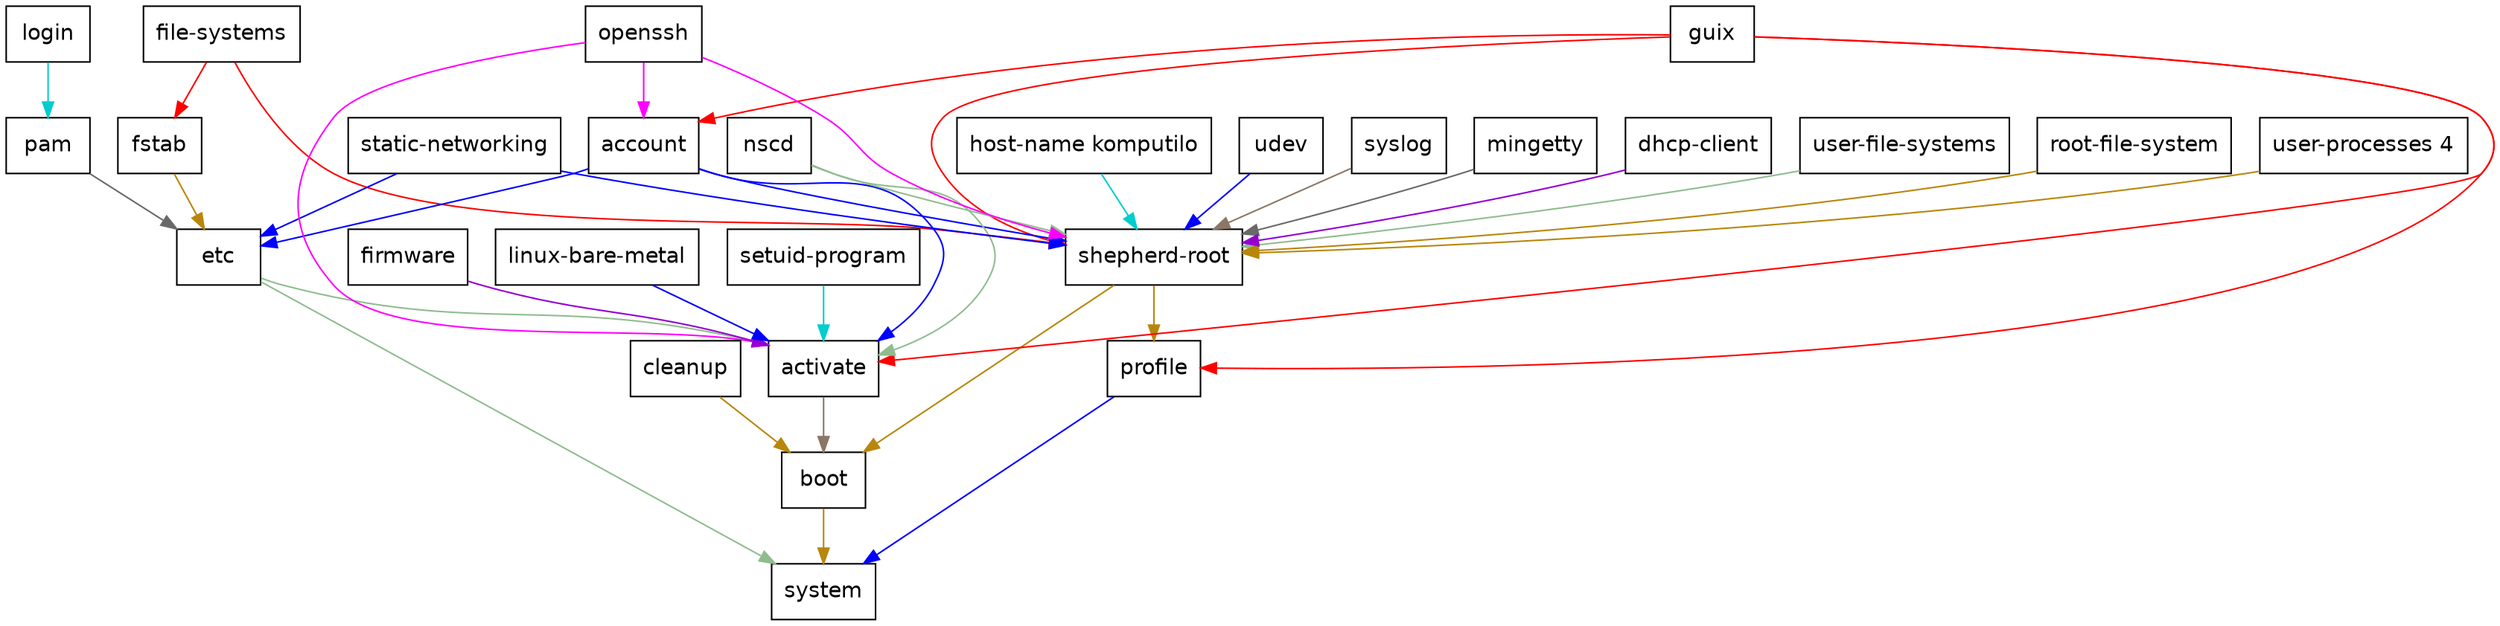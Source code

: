 digraph "Guix service" {
  fontsize=20;
  "84253216" [label = "system", shape = box, fontname = Helvetica];
  "84251072" -> "84253216" [color = blue];
  "84251200" -> "84253216" [color = darkseagreen];
  "66509216" -> "84253216" [color = darkgoldenrod];
  "84251072" [label = "profile", shape = box, fontname = Helvetica];
  "66790304" -> "84251072" [color = darkgoldenrod];
  "56553696" -> "84251072" [color = red];
  "66790304" [label = "shepherd-root", shape = box, fontname = Helvetica];
  "84228768" -> "66790304" [color = red];
  "84228736" -> "66790304" [color = darkseagreen];
  "84100544" -> "66790304" [color = darkgoldenrod];
  "84228704" -> "66790304" [color = darkgoldenrod];
  "84228672" -> "66790304" [color = cyan3];
  "84253088" -> "66790304" [color = blue];
  "56573696" -> "66790304" [color = blue];
  "56553664" -> "66790304" [color = darkseagreen];
  "56553696" -> "66790304" [color = red];
  "56554304" -> "66790304" [color = peachpuff4];
  "56554400" -> "66790304" [color = blue];
  "56554432" -> "66790304" [color = dimgrey];
  "74365408" -> "66790304" [color = magenta];
  "74365440" -> "66790304" [color = darkviolet];
  "84228768" [label = "file-systems", shape = box, fontname = Helvetica];
  "84228736" [label = "user-file-systems", shape = box, fontname = Helvetica];
  "84100544" [label = "root-file-system", shape = box, fontname = Helvetica];
  "84228704" [label = "user-processes 4", shape = box, fontname = Helvetica];
  "84228672" [label = "host-name komputilo", shape = box, fontname = Helvetica];
  "84253088" [label = "account", shape = box, fontname = Helvetica];
  "56553696" -> "84253088" [color = red];
  "74365408" -> "84253088" [color = magenta];
  "56553696" [label = "guix", shape = box, fontname = Helvetica];
  "74365408" [label = "openssh", shape = box, fontname = Helvetica];
  "56573696" [label = "udev", shape = box, fontname = Helvetica];
  "56553664" [label = "nscd", shape = box, fontname = Helvetica];
  "56554304" [label = "syslog", shape = box, fontname = Helvetica];
  "56554400" [label = "static-networking", shape = box, fontname = Helvetica];
  "56554432" [label = "mingetty", shape = box, fontname = Helvetica];
  "74365440" [label = "dhcp-client", shape = box, fontname = Helvetica];
  "84251200" [label = "etc", shape = box, fontname = Helvetica];
  "84251168" -> "84251200" [color = darkgoldenrod];
  "84253088" -> "84251200" [color = blue];
  "84253120" -> "84251200" [color = dimgrey];
  "56554400" -> "84251200" [color = blue];
  "84251168" [label = "fstab", shape = box, fontname = Helvetica];
  "84228768" -> "84251168" [color = red];
  "84253120" [label = "pam", shape = box, fontname = Helvetica];
  "56554464" -> "84253120" [color = cyan3];
  "56554464" [label = "login", shape = box, fontname = Helvetica];
  "66509216" [label = "boot", shape = box, fontname = Helvetica];
  "84253184" -> "66509216" [color = darkgoldenrod];
  "66507296" -> "66509216" [color = peachpuff4];
  "66790304" -> "66509216" [color = darkgoldenrod];
  "84253184" [label = "cleanup", shape = box, fontname = Helvetica];
  "66507296" [label = "activate", shape = box, fontname = Helvetica];
  "84251040" -> "66507296" [color = darkviolet];
  "66506816" -> "66507296" [color = blue];
  "84251136" -> "66507296" [color = cyan3];
  "84251200" -> "66507296" [color = darkseagreen];
  "84253088" -> "66507296" [color = blue];
  "56553664" -> "66507296" [color = darkseagreen];
  "56553696" -> "66507296" [color = red];
  "74365408" -> "66507296" [color = magenta];
  "84251040" [label = "firmware", shape = box, fontname = Helvetica];
  "66506816" [label = "linux-bare-metal", shape = box, fontname = Helvetica];
  "84251136" [label = "setuid-program", shape = box, fontname = Helvetica];

}
